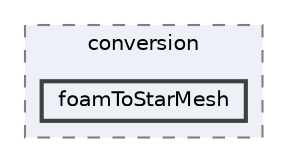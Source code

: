 digraph "applications/utilities/mesh/conversion/foamToStarMesh"
{
 // LATEX_PDF_SIZE
  bgcolor="transparent";
  edge [fontname=Helvetica,fontsize=10,labelfontname=Helvetica,labelfontsize=10];
  node [fontname=Helvetica,fontsize=10,shape=box,height=0.2,width=0.4];
  compound=true
  subgraph clusterdir_5148cfe1bce83bc5fdc09a52963260a1 {
    graph [ bgcolor="#edf0f7", pencolor="grey50", label="conversion", fontname=Helvetica,fontsize=10 style="filled,dashed", URL="dir_5148cfe1bce83bc5fdc09a52963260a1.html",tooltip=""]
  dir_142cbbca35cb5a7f79000089b490a6c2 [label="foamToStarMesh", fillcolor="#edf0f7", color="grey25", style="filled,bold", URL="dir_142cbbca35cb5a7f79000089b490a6c2.html",tooltip=""];
  }
}
